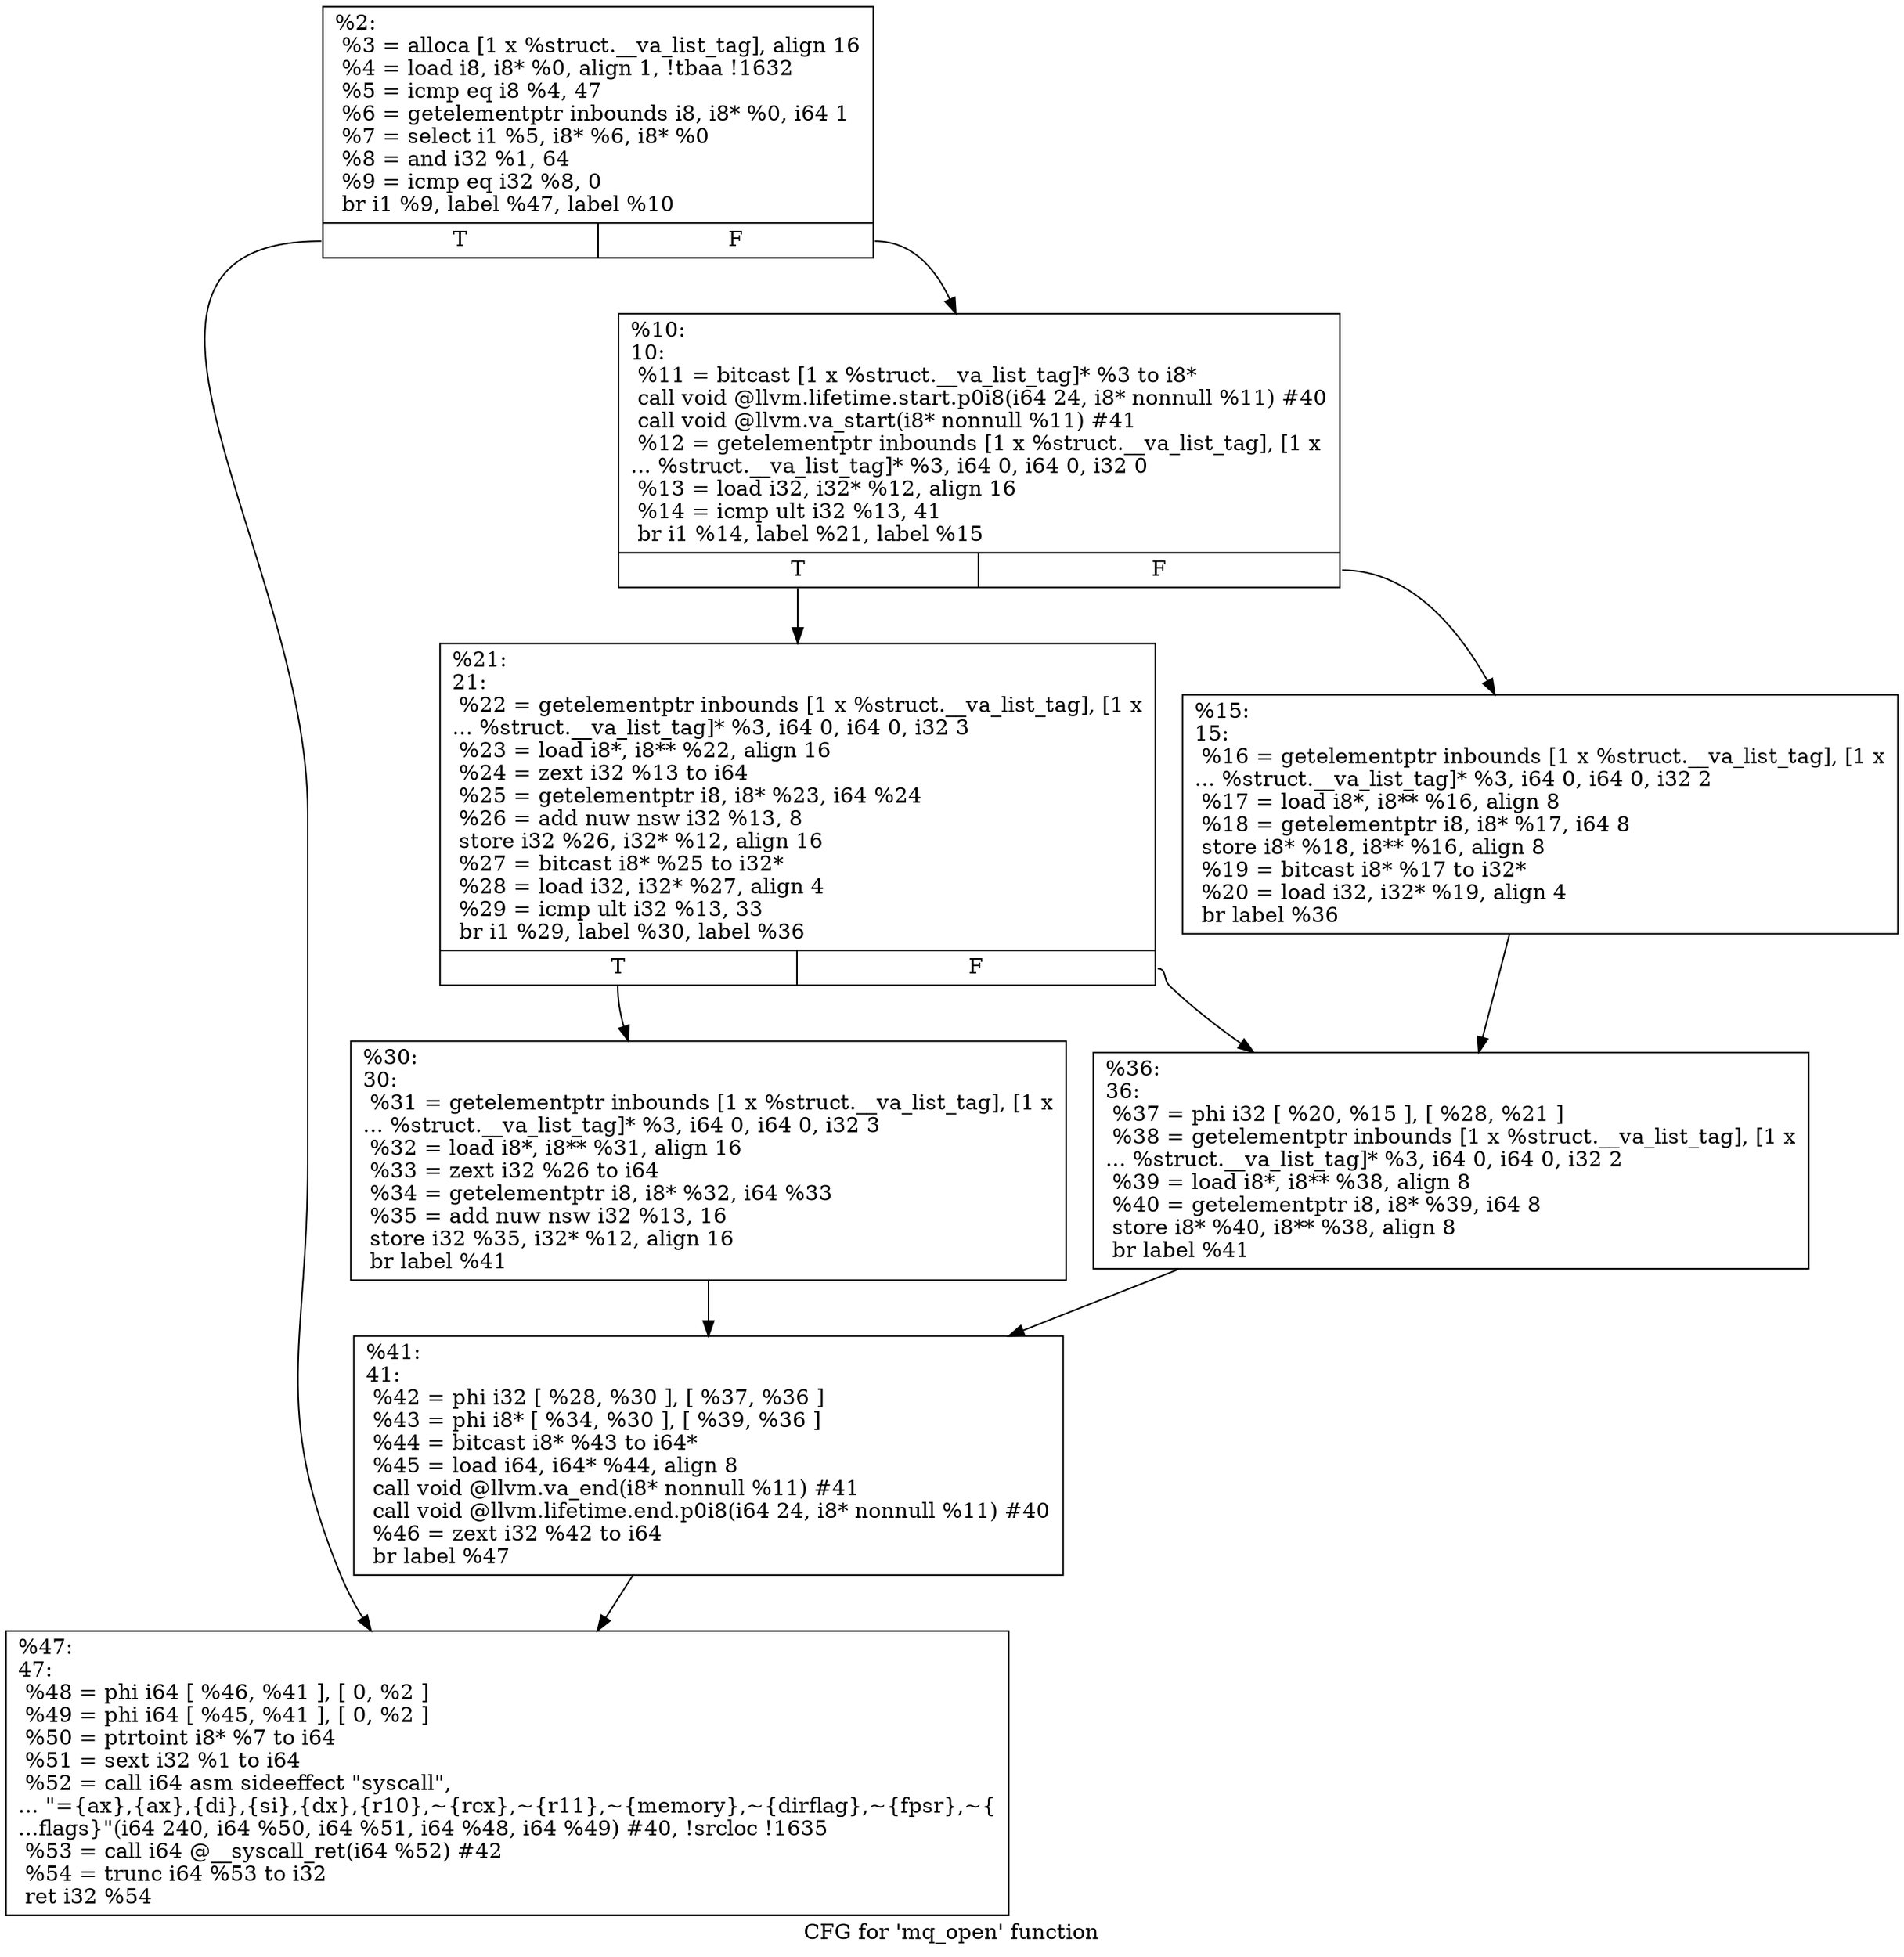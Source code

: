 digraph "CFG for 'mq_open' function" {
	label="CFG for 'mq_open' function";

	Node0x167c550 [shape=record,label="{%2:\l  %3 = alloca [1 x %struct.__va_list_tag], align 16\l  %4 = load i8, i8* %0, align 1, !tbaa !1632\l  %5 = icmp eq i8 %4, 47\l  %6 = getelementptr inbounds i8, i8* %0, i64 1\l  %7 = select i1 %5, i8* %6, i8* %0\l  %8 = and i32 %1, 64\l  %9 = icmp eq i32 %8, 0\l  br i1 %9, label %47, label %10\l|{<s0>T|<s1>F}}"];
	Node0x167c550:s0 -> Node0x167caf0;
	Node0x167c550:s1 -> Node0x167c910;
	Node0x167c910 [shape=record,label="{%10:\l10:                                               \l  %11 = bitcast [1 x %struct.__va_list_tag]* %3 to i8*\l  call void @llvm.lifetime.start.p0i8(i64 24, i8* nonnull %11) #40\l  call void @llvm.va_start(i8* nonnull %11) #41\l  %12 = getelementptr inbounds [1 x %struct.__va_list_tag], [1 x\l... %struct.__va_list_tag]* %3, i64 0, i64 0, i32 0\l  %13 = load i32, i32* %12, align 16\l  %14 = icmp ult i32 %13, 41\l  br i1 %14, label %21, label %15\l|{<s0>T|<s1>F}}"];
	Node0x167c910:s0 -> Node0x167c9b0;
	Node0x167c910:s1 -> Node0x167c960;
	Node0x167c960 [shape=record,label="{%15:\l15:                                               \l  %16 = getelementptr inbounds [1 x %struct.__va_list_tag], [1 x\l... %struct.__va_list_tag]* %3, i64 0, i64 0, i32 2\l  %17 = load i8*, i8** %16, align 8\l  %18 = getelementptr i8, i8* %17, i64 8\l  store i8* %18, i8** %16, align 8\l  %19 = bitcast i8* %17 to i32*\l  %20 = load i32, i32* %19, align 4\l  br label %36\l}"];
	Node0x167c960 -> Node0x167ca50;
	Node0x167c9b0 [shape=record,label="{%21:\l21:                                               \l  %22 = getelementptr inbounds [1 x %struct.__va_list_tag], [1 x\l... %struct.__va_list_tag]* %3, i64 0, i64 0, i32 3\l  %23 = load i8*, i8** %22, align 16\l  %24 = zext i32 %13 to i64\l  %25 = getelementptr i8, i8* %23, i64 %24\l  %26 = add nuw nsw i32 %13, 8\l  store i32 %26, i32* %12, align 16\l  %27 = bitcast i8* %25 to i32*\l  %28 = load i32, i32* %27, align 4\l  %29 = icmp ult i32 %13, 33\l  br i1 %29, label %30, label %36\l|{<s0>T|<s1>F}}"];
	Node0x167c9b0:s0 -> Node0x167ca00;
	Node0x167c9b0:s1 -> Node0x167ca50;
	Node0x167ca00 [shape=record,label="{%30:\l30:                                               \l  %31 = getelementptr inbounds [1 x %struct.__va_list_tag], [1 x\l... %struct.__va_list_tag]* %3, i64 0, i64 0, i32 3\l  %32 = load i8*, i8** %31, align 16\l  %33 = zext i32 %26 to i64\l  %34 = getelementptr i8, i8* %32, i64 %33\l  %35 = add nuw nsw i32 %13, 16\l  store i32 %35, i32* %12, align 16\l  br label %41\l}"];
	Node0x167ca00 -> Node0x167caa0;
	Node0x167ca50 [shape=record,label="{%36:\l36:                                               \l  %37 = phi i32 [ %20, %15 ], [ %28, %21 ]\l  %38 = getelementptr inbounds [1 x %struct.__va_list_tag], [1 x\l... %struct.__va_list_tag]* %3, i64 0, i64 0, i32 2\l  %39 = load i8*, i8** %38, align 8\l  %40 = getelementptr i8, i8* %39, i64 8\l  store i8* %40, i8** %38, align 8\l  br label %41\l}"];
	Node0x167ca50 -> Node0x167caa0;
	Node0x167caa0 [shape=record,label="{%41:\l41:                                               \l  %42 = phi i32 [ %28, %30 ], [ %37, %36 ]\l  %43 = phi i8* [ %34, %30 ], [ %39, %36 ]\l  %44 = bitcast i8* %43 to i64*\l  %45 = load i64, i64* %44, align 8\l  call void @llvm.va_end(i8* nonnull %11) #41\l  call void @llvm.lifetime.end.p0i8(i64 24, i8* nonnull %11) #40\l  %46 = zext i32 %42 to i64\l  br label %47\l}"];
	Node0x167caa0 -> Node0x167caf0;
	Node0x167caf0 [shape=record,label="{%47:\l47:                                               \l  %48 = phi i64 [ %46, %41 ], [ 0, %2 ]\l  %49 = phi i64 [ %45, %41 ], [ 0, %2 ]\l  %50 = ptrtoint i8* %7 to i64\l  %51 = sext i32 %1 to i64\l  %52 = call i64 asm sideeffect \"syscall\",\l... \"=\{ax\},\{ax\},\{di\},\{si\},\{dx\},\{r10\},~\{rcx\},~\{r11\},~\{memory\},~\{dirflag\},~\{fpsr\},~\{\l...flags\}\"(i64 240, i64 %50, i64 %51, i64 %48, i64 %49) #40, !srcloc !1635\l  %53 = call i64 @__syscall_ret(i64 %52) #42\l  %54 = trunc i64 %53 to i32\l  ret i32 %54\l}"];
}
